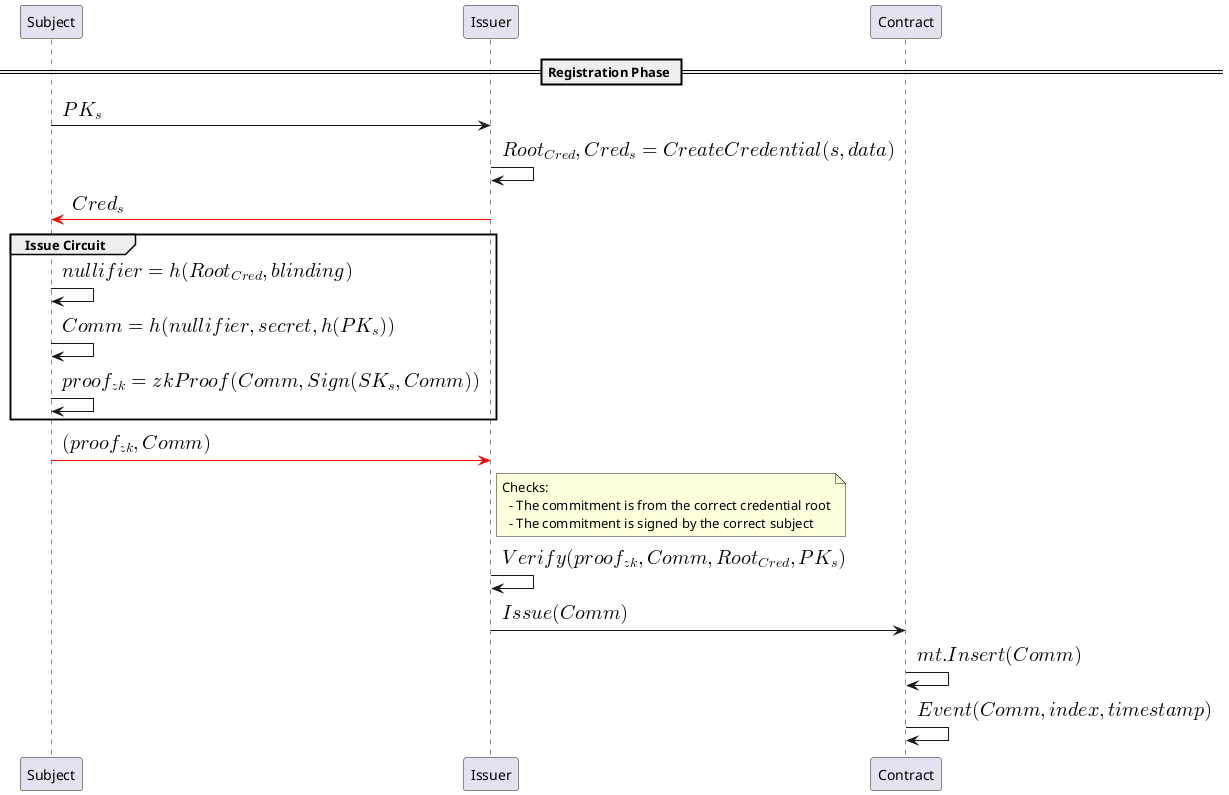 @startuml (id=Registration)
== Registration Phase ==
Subject -> Issuer: <latex>PK_{s}</latex>
' Creates a credential as a precise proof (merkle tree) for the subject s
Issuer -> Issuer: <latex>Root_{Cred}, Cred_{s} = CreateCredential(s, data)</latex>
' Send the credential to the subject over an encrypted channel
Issuer -[#FF0000]> Subject: <latex>Cred_{s}</latex>
' Subject -> Subject: <latex>CheckCredClaims()</latex>
group Issue Circuit
  Subject -> Subject: <latex>nullifier = h(Root_{Cred}, blinding)</latex>
  Subject -> Subject: <latex>Comm = h(nullifier, secret, h(PK_{s}))</latex>
  Subject -> Subject: <latex>proof_{zk} = zkProof(Comm, Sign(SK_{s}, Comm))</latex>
end
Subject -[#FF0000]> Issuer : <latex>(proof_{zk}, Comm)</latex>
note right Issuer
  Checks:
    - The commitment is from the correct credential root
    - The commitment is signed by the correct subject
end note
Issuer -> Issuer: <latex>Verify(proof_{zk}, Comm, Root_{Cred}, PK_{s})</latex>
Issuer -> Contract: <latex>Issue(Comm)</latex>

Contract -> Contract: <latex>mt.Insert(Comm)</latex>
Contract -> Contract: <latex>Event(Comm, index, timestamp)</latex>
@enduml

@startuml (id=Approval)
== Approval Phase ==
Contract -> Subject: <latex>GetLastRoot()</latex>
Subject -> Subject: <latex>mt = BuildMerkleTree()</latex>
group Approve Circuit
  Subject -> Subject: <latex>Comm = h(nullifier, secret, h(PK_{s}))</latex>
  Subject -> Subject: <latex>proof_{mt} = MerkleProof(Root_{mt}, Comm)</latex>
  Subject -> Subject: <latex>proof_{zk} = zkProof(Comm, proof_{mt}, sender)</latex>
end
Subject -> Contract: <latex>Approve(proof_{zk}, Root_{mt}, nullifierHash)</latex>
' Attest subject consents with the credential's claims
note right Contract
  Checks:
    - The commitment exists in the contract's merkle tree
    - The nullifierHash was not used
    - The sender is the creator of the proof
end note
Contract -> Contract: <latex>Verify(proof_{zk}, Root_{mt}, nullifierHash, sender)</latex>
Contract -> Contract: <latex>MarkCredentialAsIssued(nullifierHash)</latex>
Contract -> Contract: <latex>Event(sender, nullifierHash, timestamp)</latex>
@enduml

@startuml (id=Authentication)
== Authenticity Check ==
Contract -> Subject: <latex>GetLastRoot()</latex>
Subject -> Subject: <latex>mt = BuildMerkleTree()</latex>
group Verify Circuit
  Subject -> Subject: <latex>nullifier = h(Root_{Cred}, blinding)</latex>
  Subject -> Subject: <latex>Comm = h(nullifier, secret, h(PK_{s}))</latex>
  Subject -> Subject: <latex>proof_{mt} = MerkleProof(Root_{mt}, Comm)</latex>
  Subject -> Subject: <latex>proof_{zk} = zkProof(Comm, proof_{mt})</latex>
end
Subject -> Verifier: <latex>(proof_{zk}, nullifierHash,  Root_{mt}, Root_{Cred}, PK_{s})</latex>
Verifier <- Contract: <latex>GetRootHistory(Root_{mt})</latex>
note right Verifier
  Checks:
    - The subject knows the pre-image of a commitment for the presented credential
    - The credential was issued to him (he has knowledge of the private key)
    - The commitment exists in the contract's merkle tree for the right root (was created by the right issuer)
    - The subject consent with the claims in the credential (nullifierHash was approved by the subject)
    ' the last requires that we reveal the nullifierHash to the verifier, and consequently the sender
end note
Verifier -> Verifier: <latex>Verify(proof_{zk}, nullifierHash, Root_{mt}, Root_{Cred}, PK_{s})</latex>
@enduml

@enduml